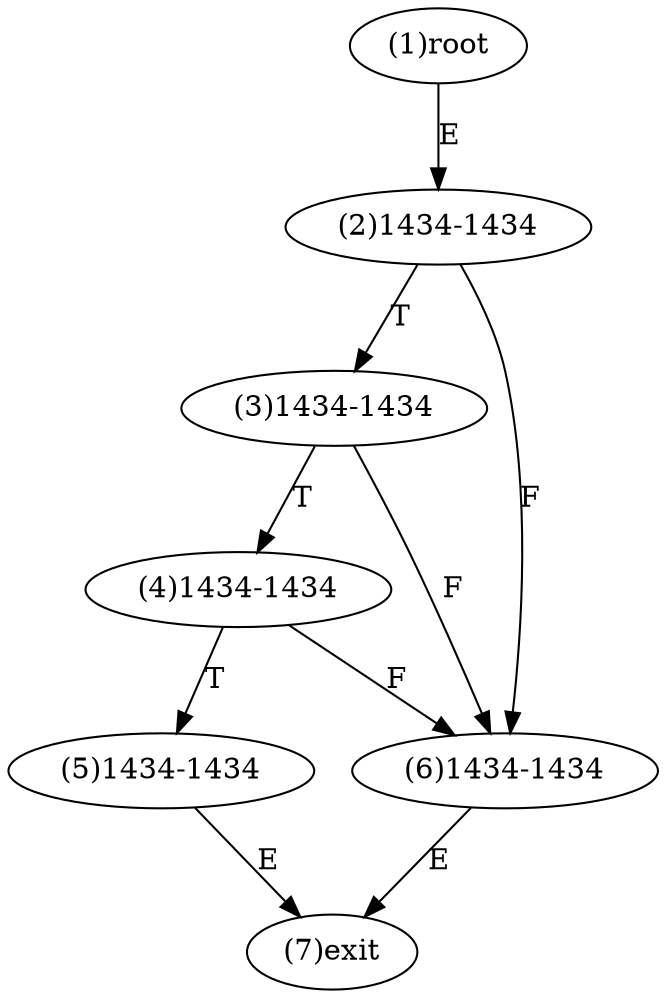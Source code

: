 digraph "" { 
1[ label="(1)root"];
2[ label="(2)1434-1434"];
3[ label="(3)1434-1434"];
4[ label="(4)1434-1434"];
5[ label="(5)1434-1434"];
6[ label="(6)1434-1434"];
7[ label="(7)exit"];
1->2[ label="E"];
2->6[ label="F"];
2->3[ label="T"];
3->6[ label="F"];
3->4[ label="T"];
4->6[ label="F"];
4->5[ label="T"];
5->7[ label="E"];
6->7[ label="E"];
}